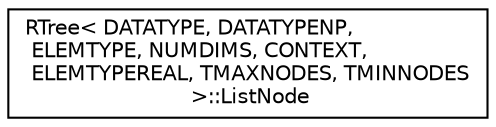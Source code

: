 digraph "Graphical Class Hierarchy"
{
  edge [fontname="Helvetica",fontsize="10",labelfontname="Helvetica",labelfontsize="10"];
  node [fontname="Helvetica",fontsize="10",shape=record];
  rankdir="LR";
  Node0 [label="RTree\< DATATYPE, DATATYPENP,\l ELEMTYPE, NUMDIMS, CONTEXT,\l ELEMTYPEREAL, TMAXNODES, TMINNODES\l \>::ListNode",height=0.2,width=0.4,color="black", fillcolor="white", style="filled",URL="$d7/d02/struct_r_tree_1_1_list_node.html",tooltip="A link list of nodes for reinsertion after a delete operation. "];
}

